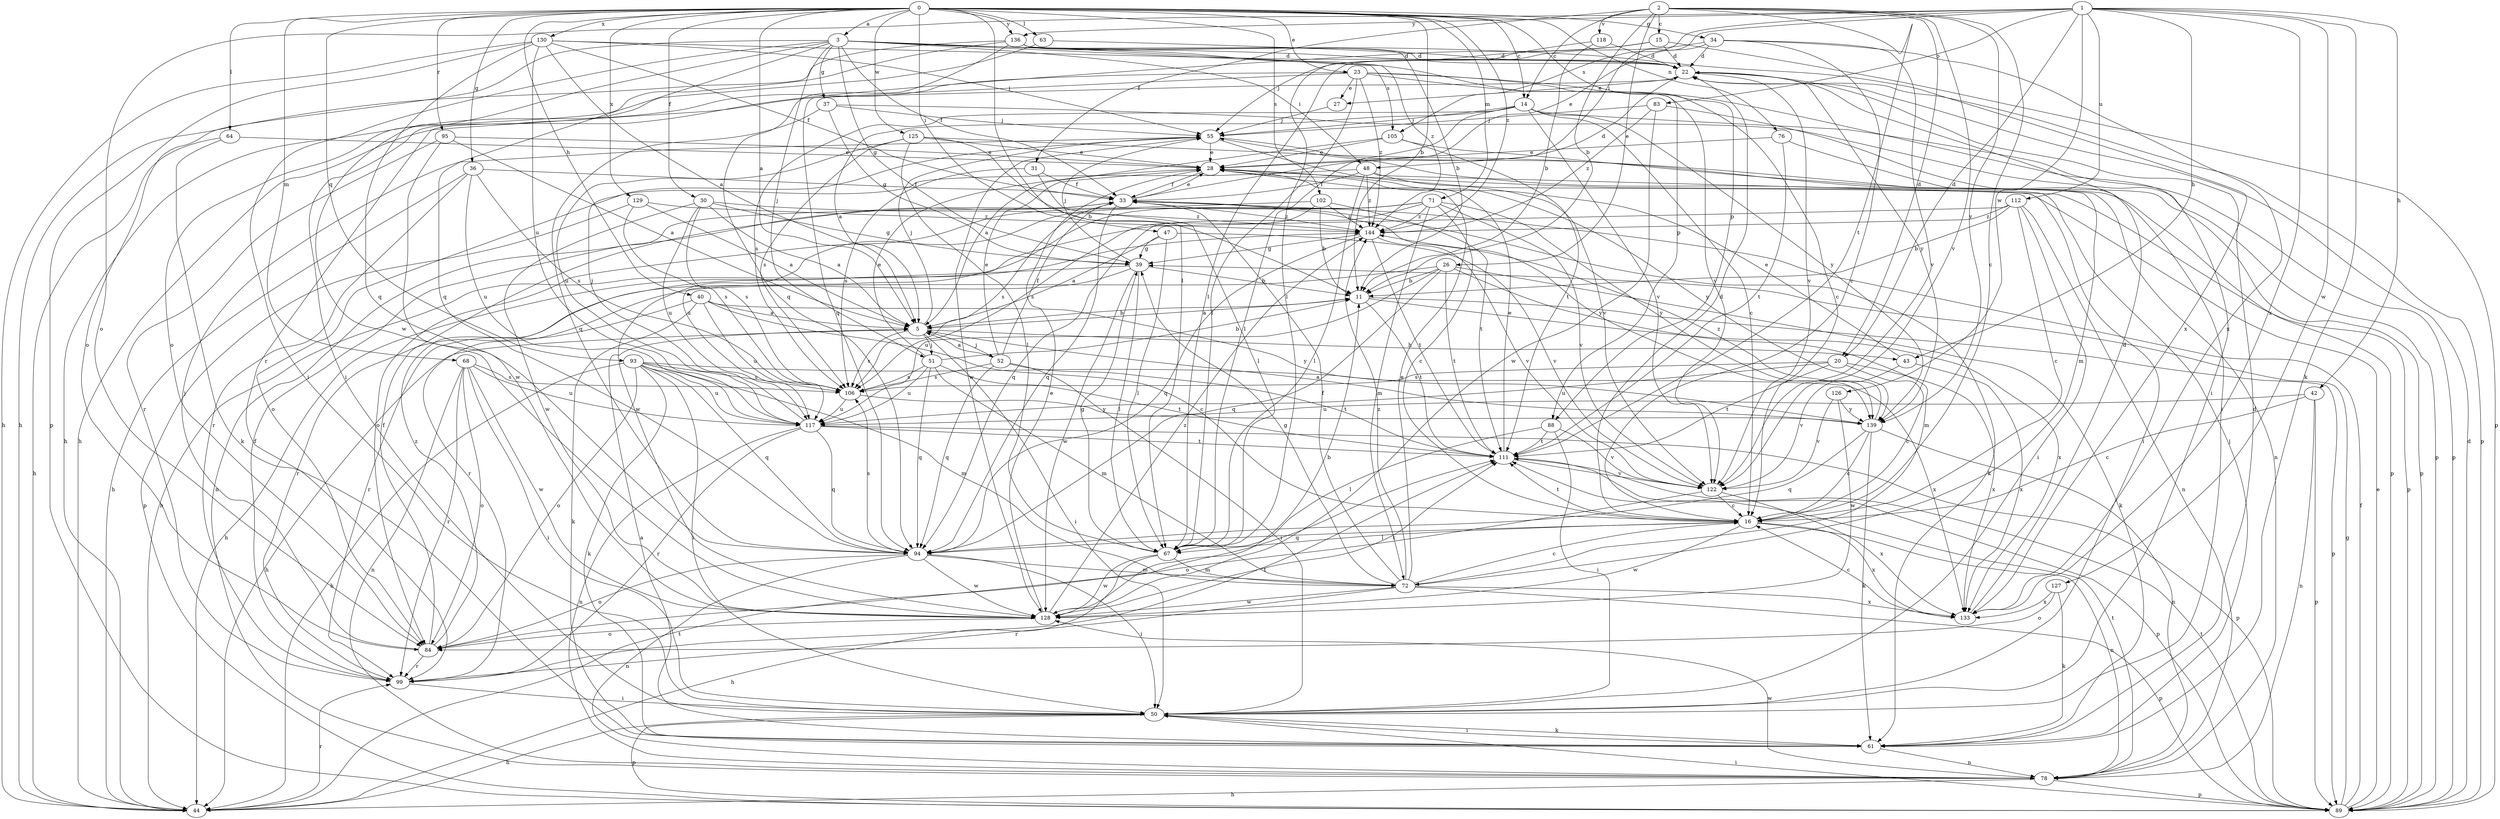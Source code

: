 strict digraph  {
0;
1;
2;
3;
5;
11;
14;
15;
16;
20;
22;
23;
26;
27;
28;
30;
31;
33;
34;
36;
37;
39;
40;
42;
43;
44;
47;
48;
50;
51;
52;
55;
61;
63;
64;
67;
68;
71;
72;
76;
78;
83;
84;
88;
89;
93;
94;
95;
99;
102;
105;
106;
111;
112;
117;
118;
122;
125;
126;
127;
128;
129;
130;
133;
136;
139;
144;
0 -> 3  [label=a];
0 -> 5  [label=a];
0 -> 11  [label=b];
0 -> 14  [label=c];
0 -> 23  [label=e];
0 -> 30  [label=f];
0 -> 34  [label=g];
0 -> 36  [label=g];
0 -> 40  [label=h];
0 -> 47  [label=i];
0 -> 63  [label=l];
0 -> 64  [label=l];
0 -> 67  [label=l];
0 -> 68  [label=m];
0 -> 71  [label=m];
0 -> 76  [label=n];
0 -> 88  [label=p];
0 -> 93  [label=q];
0 -> 95  [label=r];
0 -> 102  [label=s];
0 -> 125  [label=w];
0 -> 129  [label=x];
0 -> 130  [label=x];
0 -> 136  [label=y];
0 -> 144  [label=z];
1 -> 20  [label=d];
1 -> 42  [label=h];
1 -> 43  [label=h];
1 -> 48  [label=i];
1 -> 61  [label=k];
1 -> 83  [label=o];
1 -> 84  [label=o];
1 -> 105  [label=s];
1 -> 112  [label=u];
1 -> 126  [label=w];
1 -> 127  [label=w];
1 -> 133  [label=x];
1 -> 136  [label=y];
2 -> 11  [label=b];
2 -> 14  [label=c];
2 -> 15  [label=c];
2 -> 16  [label=c];
2 -> 20  [label=d];
2 -> 26  [label=e];
2 -> 31  [label=f];
2 -> 111  [label=t];
2 -> 118  [label=v];
2 -> 122  [label=v];
2 -> 139  [label=y];
3 -> 22  [label=d];
3 -> 33  [label=f];
3 -> 37  [label=g];
3 -> 39  [label=g];
3 -> 48  [label=i];
3 -> 50  [label=i];
3 -> 51  [label=j];
3 -> 84  [label=o];
3 -> 88  [label=p];
3 -> 94  [label=q];
3 -> 105  [label=s];
3 -> 128  [label=w];
3 -> 133  [label=x];
5 -> 11  [label=b];
5 -> 43  [label=h];
5 -> 44  [label=h];
5 -> 50  [label=i];
5 -> 51  [label=j];
5 -> 52  [label=j];
5 -> 55  [label=j];
5 -> 106  [label=s];
11 -> 5  [label=a];
11 -> 89  [label=p];
11 -> 111  [label=t];
11 -> 133  [label=x];
14 -> 5  [label=a];
14 -> 16  [label=c];
14 -> 55  [label=j];
14 -> 67  [label=l];
14 -> 89  [label=p];
14 -> 106  [label=s];
14 -> 122  [label=v];
14 -> 139  [label=y];
15 -> 22  [label=d];
15 -> 55  [label=j];
15 -> 89  [label=p];
15 -> 99  [label=r];
16 -> 22  [label=d];
16 -> 67  [label=l];
16 -> 78  [label=n];
16 -> 94  [label=q];
16 -> 111  [label=t];
16 -> 128  [label=w];
16 -> 133  [label=x];
20 -> 16  [label=c];
20 -> 106  [label=s];
20 -> 111  [label=t];
20 -> 117  [label=u];
20 -> 133  [label=x];
22 -> 27  [label=e];
22 -> 44  [label=h];
22 -> 89  [label=p];
22 -> 122  [label=v];
22 -> 139  [label=y];
23 -> 16  [label=c];
23 -> 27  [label=e];
23 -> 44  [label=h];
23 -> 50  [label=i];
23 -> 67  [label=l];
23 -> 94  [label=q];
23 -> 122  [label=v];
23 -> 144  [label=z];
26 -> 11  [label=b];
26 -> 61  [label=k];
26 -> 72  [label=m];
26 -> 94  [label=q];
26 -> 99  [label=r];
26 -> 111  [label=t];
26 -> 117  [label=u];
27 -> 55  [label=j];
28 -> 33  [label=f];
28 -> 139  [label=y];
30 -> 5  [label=a];
30 -> 39  [label=g];
30 -> 106  [label=s];
30 -> 117  [label=u];
30 -> 128  [label=w];
30 -> 144  [label=z];
31 -> 33  [label=f];
31 -> 67  [label=l];
31 -> 106  [label=s];
33 -> 22  [label=d];
33 -> 28  [label=e];
33 -> 61  [label=k];
33 -> 94  [label=q];
33 -> 106  [label=s];
33 -> 139  [label=y];
33 -> 144  [label=z];
34 -> 16  [label=c];
34 -> 22  [label=d];
34 -> 28  [label=e];
34 -> 67  [label=l];
34 -> 122  [label=v];
34 -> 133  [label=x];
36 -> 33  [label=f];
36 -> 44  [label=h];
36 -> 99  [label=r];
36 -> 106  [label=s];
36 -> 117  [label=u];
37 -> 39  [label=g];
37 -> 55  [label=j];
37 -> 89  [label=p];
37 -> 94  [label=q];
39 -> 11  [label=b];
39 -> 44  [label=h];
39 -> 55  [label=j];
39 -> 67  [label=l];
39 -> 99  [label=r];
39 -> 128  [label=w];
40 -> 5  [label=a];
40 -> 16  [label=c];
40 -> 61  [label=k];
40 -> 99  [label=r];
40 -> 117  [label=u];
40 -> 139  [label=y];
42 -> 16  [label=c];
42 -> 78  [label=n];
42 -> 89  [label=p];
42 -> 117  [label=u];
43 -> 28  [label=e];
43 -> 122  [label=v];
43 -> 133  [label=x];
44 -> 99  [label=r];
44 -> 111  [label=t];
47 -> 5  [label=a];
47 -> 39  [label=g];
47 -> 67  [label=l];
47 -> 122  [label=v];
48 -> 33  [label=f];
48 -> 50  [label=i];
48 -> 67  [label=l];
48 -> 84  [label=o];
48 -> 89  [label=p];
48 -> 144  [label=z];
50 -> 44  [label=h];
50 -> 61  [label=k];
50 -> 89  [label=p];
51 -> 11  [label=b];
51 -> 28  [label=e];
51 -> 72  [label=m];
51 -> 94  [label=q];
51 -> 106  [label=s];
51 -> 111  [label=t];
51 -> 117  [label=u];
52 -> 5  [label=a];
52 -> 28  [label=e];
52 -> 33  [label=f];
52 -> 50  [label=i];
52 -> 94  [label=q];
52 -> 106  [label=s];
52 -> 111  [label=t];
55 -> 28  [label=e];
55 -> 78  [label=n];
55 -> 122  [label=v];
55 -> 128  [label=w];
61 -> 5  [label=a];
61 -> 22  [label=d];
61 -> 50  [label=i];
61 -> 55  [label=j];
61 -> 78  [label=n];
63 -> 22  [label=d];
63 -> 50  [label=i];
64 -> 28  [label=e];
64 -> 44  [label=h];
64 -> 61  [label=k];
67 -> 39  [label=g];
67 -> 44  [label=h];
67 -> 72  [label=m];
67 -> 128  [label=w];
68 -> 50  [label=i];
68 -> 78  [label=n];
68 -> 84  [label=o];
68 -> 99  [label=r];
68 -> 106  [label=s];
68 -> 117  [label=u];
68 -> 128  [label=w];
71 -> 16  [label=c];
71 -> 72  [label=m];
71 -> 84  [label=o];
71 -> 94  [label=q];
71 -> 117  [label=u];
71 -> 122  [label=v];
71 -> 128  [label=w];
71 -> 139  [label=y];
71 -> 144  [label=z];
72 -> 16  [label=c];
72 -> 28  [label=e];
72 -> 33  [label=f];
72 -> 39  [label=g];
72 -> 89  [label=p];
72 -> 99  [label=r];
72 -> 128  [label=w];
72 -> 133  [label=x];
72 -> 144  [label=z];
76 -> 28  [label=e];
76 -> 89  [label=p];
76 -> 111  [label=t];
78 -> 44  [label=h];
78 -> 89  [label=p];
78 -> 111  [label=t];
78 -> 128  [label=w];
83 -> 50  [label=i];
83 -> 55  [label=j];
83 -> 128  [label=w];
83 -> 144  [label=z];
84 -> 33  [label=f];
84 -> 55  [label=j];
84 -> 99  [label=r];
84 -> 144  [label=z];
88 -> 50  [label=i];
88 -> 67  [label=l];
88 -> 111  [label=t];
88 -> 122  [label=v];
89 -> 22  [label=d];
89 -> 28  [label=e];
89 -> 33  [label=f];
89 -> 39  [label=g];
89 -> 50  [label=i];
89 -> 111  [label=t];
93 -> 44  [label=h];
93 -> 50  [label=i];
93 -> 61  [label=k];
93 -> 72  [label=m];
93 -> 84  [label=o];
93 -> 94  [label=q];
93 -> 106  [label=s];
93 -> 117  [label=u];
93 -> 133  [label=x];
94 -> 50  [label=i];
94 -> 72  [label=m];
94 -> 78  [label=n];
94 -> 84  [label=o];
94 -> 106  [label=s];
94 -> 128  [label=w];
95 -> 5  [label=a];
95 -> 28  [label=e];
95 -> 99  [label=r];
95 -> 128  [label=w];
99 -> 33  [label=f];
99 -> 50  [label=i];
99 -> 111  [label=t];
102 -> 11  [label=b];
102 -> 78  [label=n];
102 -> 106  [label=s];
102 -> 111  [label=t];
102 -> 144  [label=z];
105 -> 5  [label=a];
105 -> 28  [label=e];
105 -> 72  [label=m];
105 -> 111  [label=t];
106 -> 117  [label=u];
106 -> 139  [label=y];
111 -> 28  [label=e];
111 -> 89  [label=p];
111 -> 122  [label=v];
112 -> 11  [label=b];
112 -> 16  [label=c];
112 -> 44  [label=h];
112 -> 50  [label=i];
112 -> 78  [label=n];
112 -> 144  [label=z];
117 -> 55  [label=j];
117 -> 78  [label=n];
117 -> 89  [label=p];
117 -> 94  [label=q];
117 -> 99  [label=r];
117 -> 111  [label=t];
118 -> 11  [label=b];
118 -> 22  [label=d];
118 -> 67  [label=l];
122 -> 16  [label=c];
122 -> 84  [label=o];
122 -> 133  [label=x];
125 -> 11  [label=b];
125 -> 28  [label=e];
125 -> 67  [label=l];
125 -> 89  [label=p];
125 -> 106  [label=s];
125 -> 117  [label=u];
126 -> 122  [label=v];
126 -> 128  [label=w];
126 -> 139  [label=y];
127 -> 61  [label=k];
127 -> 84  [label=o];
127 -> 133  [label=x];
128 -> 11  [label=b];
128 -> 28  [label=e];
128 -> 84  [label=o];
128 -> 111  [label=t];
128 -> 144  [label=z];
129 -> 5  [label=a];
129 -> 89  [label=p];
129 -> 106  [label=s];
129 -> 144  [label=z];
130 -> 5  [label=a];
130 -> 22  [label=d];
130 -> 33  [label=f];
130 -> 44  [label=h];
130 -> 55  [label=j];
130 -> 89  [label=p];
130 -> 94  [label=q];
130 -> 117  [label=u];
133 -> 16  [label=c];
133 -> 22  [label=d];
136 -> 11  [label=b];
136 -> 22  [label=d];
136 -> 44  [label=h];
136 -> 84  [label=o];
136 -> 94  [label=q];
136 -> 144  [label=z];
139 -> 5  [label=a];
139 -> 16  [label=c];
139 -> 61  [label=k];
139 -> 78  [label=n];
139 -> 94  [label=q];
139 -> 144  [label=z];
144 -> 39  [label=g];
144 -> 94  [label=q];
144 -> 111  [label=t];
144 -> 122  [label=v];
}
